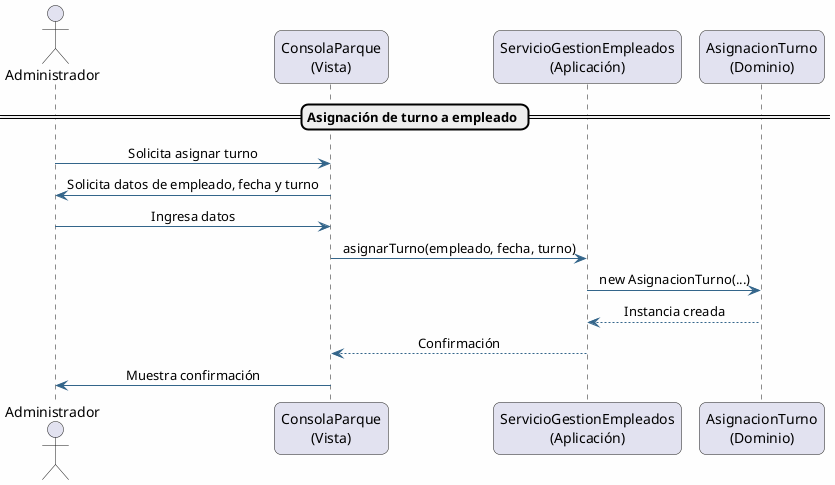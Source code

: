 @startuml
skinparam backgroundColor #FEFEFE
skinparam linetype polyline
skinparam shadowing false
skinparam roundcorner 15
skinparam ArrowColor #33658A
skinparam defaultTextAlignment center
actor Administrador
participant "ConsolaParque\n(Vista)" as Vista
participant "ServicioGestionEmpleados\n(Aplicación)" as Servicio
participant "AsignacionTurno\n(Dominio)" as Turno

== Asignación de turno a empleado ==
Administrador -> Vista: Solicita asignar turno
Vista -> Administrador: Solicita datos de empleado, fecha y turno
Administrador -> Vista: Ingresa datos
Vista -> Servicio: asignarTurno(empleado, fecha, turno)
Servicio -> Turno: new AsignacionTurno(...)
Turno --> Servicio: Instancia creada
Servicio --> Vista: Confirmación
Vista -> Administrador: Muestra confirmación
@enduml
